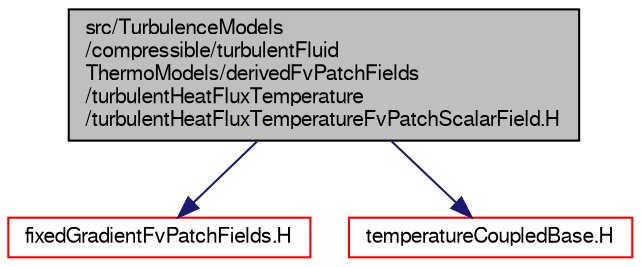 digraph "src/TurbulenceModels/compressible/turbulentFluidThermoModels/derivedFvPatchFields/turbulentHeatFluxTemperature/turbulentHeatFluxTemperatureFvPatchScalarField.H"
{
  bgcolor="transparent";
  edge [fontname="FreeSans",fontsize="10",labelfontname="FreeSans",labelfontsize="10"];
  node [fontname="FreeSans",fontsize="10",shape=record];
  Node1 [label="src/TurbulenceModels\l/compressible/turbulentFluid\lThermoModels/derivedFvPatchFields\l/turbulentHeatFluxTemperature\l/turbulentHeatFluxTemperatureFvPatchScalarField.H",height=0.2,width=0.4,color="black", fillcolor="grey75", style="filled" fontcolor="black"];
  Node1 -> Node2 [color="midnightblue",fontsize="10",style="solid",fontname="FreeSans"];
  Node2 [label="fixedGradientFvPatchFields.H",height=0.2,width=0.4,color="red",URL="$a04751.html"];
  Node1 -> Node3 [color="midnightblue",fontsize="10",style="solid",fontname="FreeSans"];
  Node3 [label="temperatureCoupledBase.H",height=0.2,width=0.4,color="red",URL="$a10032.html"];
}
